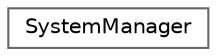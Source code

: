 digraph "Graphical Class Hierarchy"
{
 // LATEX_PDF_SIZE
  bgcolor="transparent";
  edge [fontname=Helvetica,fontsize=10,labelfontname=Helvetica,labelfontsize=10];
  node [fontname=Helvetica,fontsize=10,shape=box,height=0.2,width=0.4];
  rankdir="LR";
  Node0 [label="SystemManager",height=0.2,width=0.4,color="grey40", fillcolor="white", style="filled",URL="$d8/d4f/struct_system_manager.html",tooltip=" "];
}
